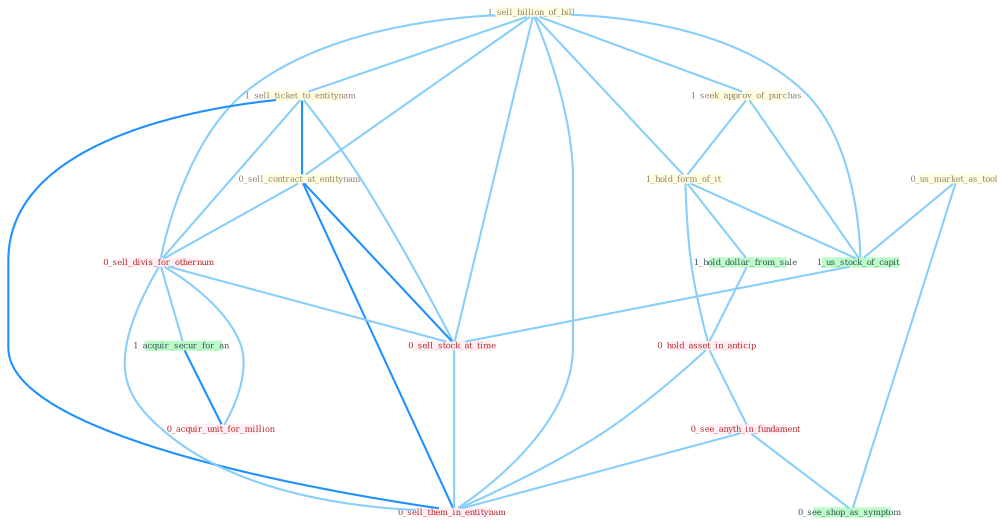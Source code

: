 Graph G{ 
    node
    [shape=polygon,style=filled,width=.5,height=.06,color="#BDFCC9",fixedsize=true,fontsize=4,
    fontcolor="#2f4f4f"];
    {node
    [color="#ffffe0", fontcolor="#8b7d6b"] "1_sell_billion_of_bill " "1_seek_approv_of_purchas " "0_us_market_as_tool " "1_hold_form_of_it " "1_sell_ticket_to_entitynam " "0_sell_contract_at_entitynam "}
{node [color="#fff0f5", fontcolor="#b22222"] "0_sell_divis_for_othernum " "0_hold_asset_in_anticip " "0_sell_stock_at_time " "0_see_anyth_in_fundament " "0_acquir_unit_for_million " "0_sell_them_in_entitynam "}
edge [color="#B0E2FF"];

	"1_sell_billion_of_bill " -- "1_seek_approv_of_purchas " [w="1", color="#87cefa" ];
	"1_sell_billion_of_bill " -- "1_hold_form_of_it " [w="1", color="#87cefa" ];
	"1_sell_billion_of_bill " -- "1_sell_ticket_to_entitynam " [w="1", color="#87cefa" ];
	"1_sell_billion_of_bill " -- "0_sell_contract_at_entitynam " [w="1", color="#87cefa" ];
	"1_sell_billion_of_bill " -- "0_sell_divis_for_othernum " [w="1", color="#87cefa" ];
	"1_sell_billion_of_bill " -- "1_us_stock_of_capit " [w="1", color="#87cefa" ];
	"1_sell_billion_of_bill " -- "0_sell_stock_at_time " [w="1", color="#87cefa" ];
	"1_sell_billion_of_bill " -- "0_sell_them_in_entitynam " [w="1", color="#87cefa" ];
	"1_seek_approv_of_purchas " -- "1_hold_form_of_it " [w="1", color="#87cefa" ];
	"1_seek_approv_of_purchas " -- "1_us_stock_of_capit " [w="1", color="#87cefa" ];
	"0_us_market_as_tool " -- "1_us_stock_of_capit " [w="1", color="#87cefa" ];
	"0_us_market_as_tool " -- "0_see_shop_as_symptom " [w="1", color="#87cefa" ];
	"1_hold_form_of_it " -- "1_us_stock_of_capit " [w="1", color="#87cefa" ];
	"1_hold_form_of_it " -- "1_hold_dollar_from_sale " [w="1", color="#87cefa" ];
	"1_hold_form_of_it " -- "0_hold_asset_in_anticip " [w="1", color="#87cefa" ];
	"1_sell_ticket_to_entitynam " -- "0_sell_contract_at_entitynam " [w="2", color="#1e90ff" , len=0.8];
	"1_sell_ticket_to_entitynam " -- "0_sell_divis_for_othernum " [w="1", color="#87cefa" ];
	"1_sell_ticket_to_entitynam " -- "0_sell_stock_at_time " [w="1", color="#87cefa" ];
	"1_sell_ticket_to_entitynam " -- "0_sell_them_in_entitynam " [w="2", color="#1e90ff" , len=0.8];
	"0_sell_contract_at_entitynam " -- "0_sell_divis_for_othernum " [w="1", color="#87cefa" ];
	"0_sell_contract_at_entitynam " -- "0_sell_stock_at_time " [w="2", color="#1e90ff" , len=0.8];
	"0_sell_contract_at_entitynam " -- "0_sell_them_in_entitynam " [w="2", color="#1e90ff" , len=0.8];
	"0_sell_divis_for_othernum " -- "1_acquir_secur_for_an " [w="1", color="#87cefa" ];
	"0_sell_divis_for_othernum " -- "0_sell_stock_at_time " [w="1", color="#87cefa" ];
	"0_sell_divis_for_othernum " -- "0_acquir_unit_for_million " [w="1", color="#87cefa" ];
	"0_sell_divis_for_othernum " -- "0_sell_them_in_entitynam " [w="1", color="#87cefa" ];
	"1_acquir_secur_for_an " -- "0_acquir_unit_for_million " [w="2", color="#1e90ff" , len=0.8];
	"1_us_stock_of_capit " -- "0_sell_stock_at_time " [w="1", color="#87cefa" ];
	"1_hold_dollar_from_sale " -- "0_hold_asset_in_anticip " [w="1", color="#87cefa" ];
	"0_hold_asset_in_anticip " -- "0_see_anyth_in_fundament " [w="1", color="#87cefa" ];
	"0_hold_asset_in_anticip " -- "0_sell_them_in_entitynam " [w="1", color="#87cefa" ];
	"0_sell_stock_at_time " -- "0_sell_them_in_entitynam " [w="1", color="#87cefa" ];
	"0_see_anyth_in_fundament " -- "0_see_shop_as_symptom " [w="1", color="#87cefa" ];
	"0_see_anyth_in_fundament " -- "0_sell_them_in_entitynam " [w="1", color="#87cefa" ];
}